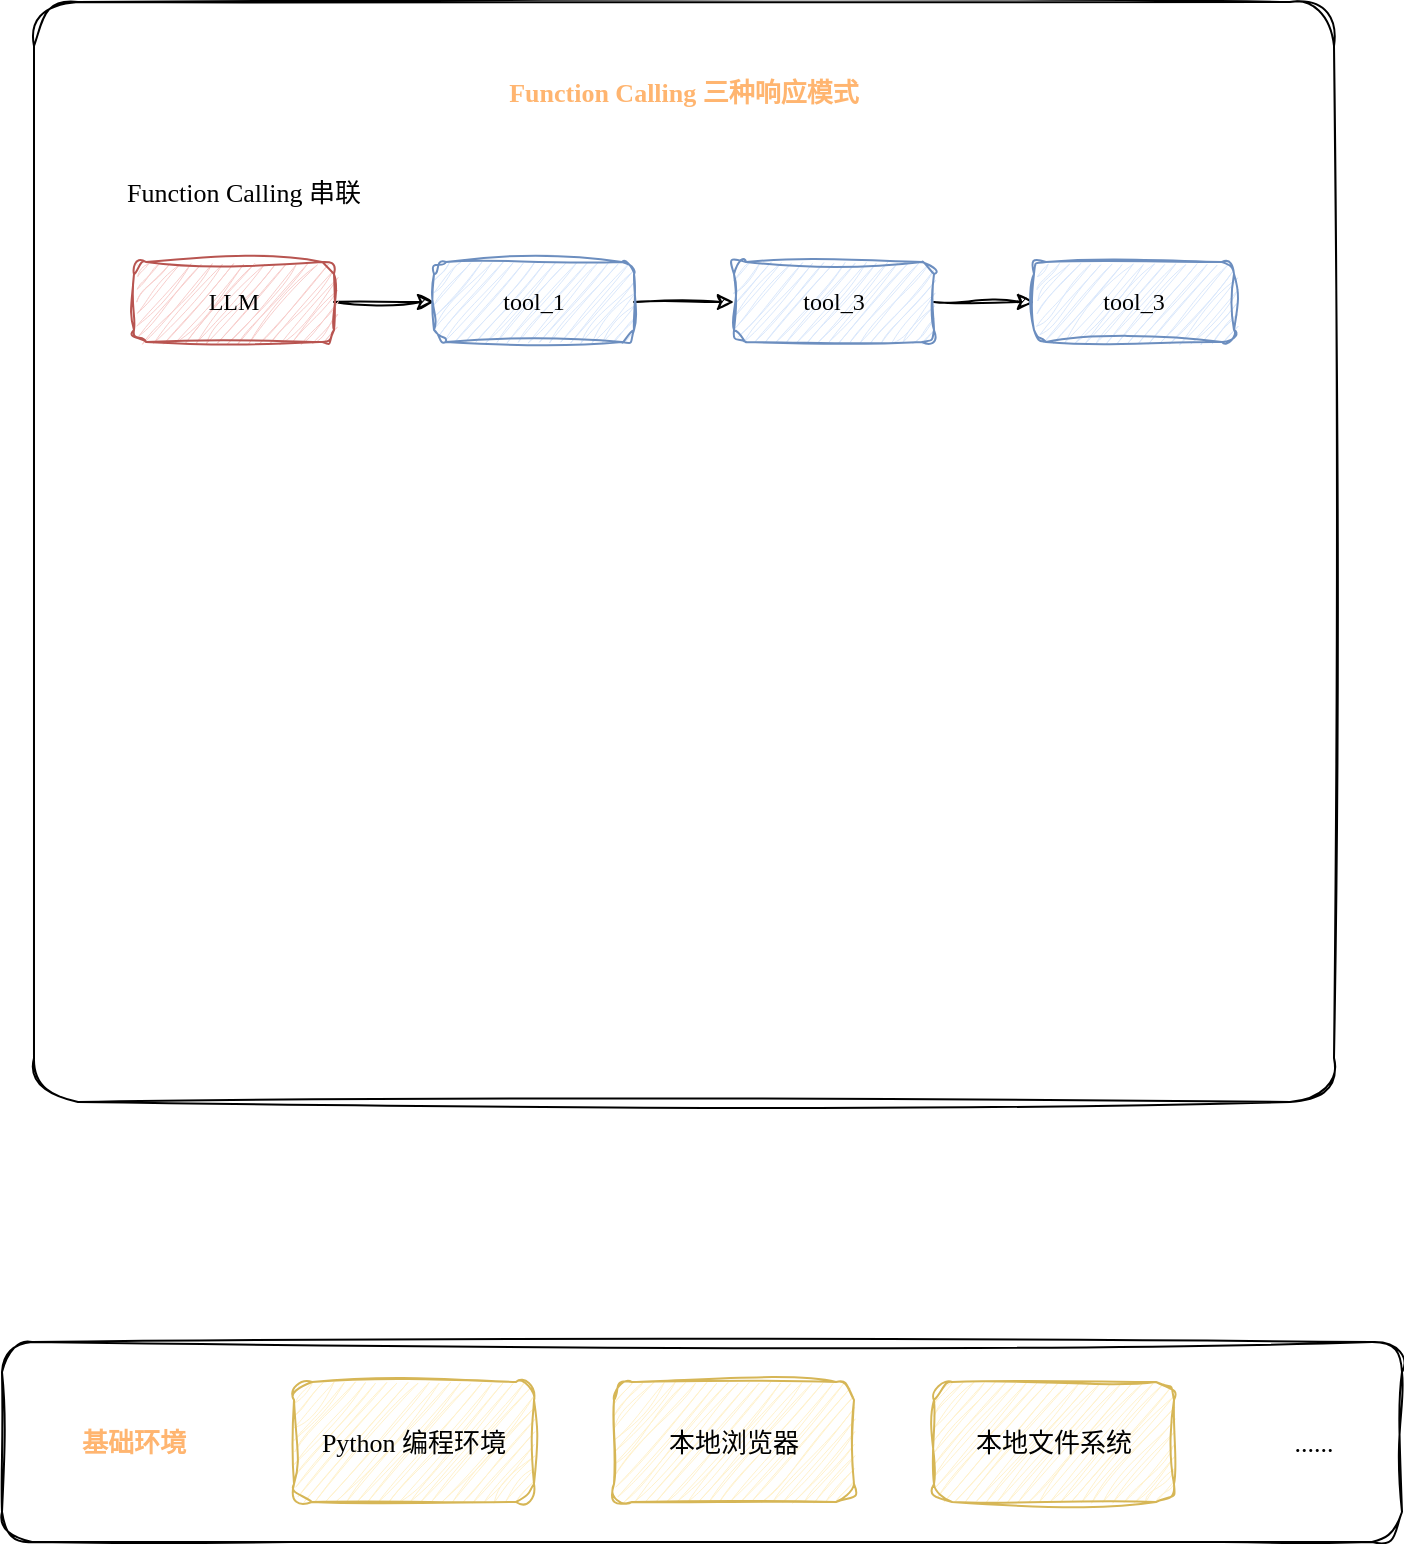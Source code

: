 <mxfile version="26.2.10">
  <diagram name="第 1 页" id="suB4warGQV20kbHiYEps">
    <mxGraphModel dx="1236" dy="771" grid="1" gridSize="10" guides="1" tooltips="1" connect="1" arrows="1" fold="1" page="1" pageScale="1" pageWidth="827" pageHeight="1169" math="0" shadow="0">
      <root>
        <mxCell id="0" />
        <mxCell id="1" parent="0" />
        <mxCell id="6bVg7uPTFIk4U3r5YO_5-1" value="" style="rounded=1;whiteSpace=wrap;html=1;sketch=1;curveFitting=1;jiggle=2;fontFamily=Comic Sans MS;fontSize=13;" vertex="1" parent="1">
          <mxGeometry x="64" y="760" width="700" height="100" as="geometry" />
        </mxCell>
        <mxCell id="6bVg7uPTFIk4U3r5YO_5-2" value="Python 编程环境" style="rounded=1;whiteSpace=wrap;html=1;sketch=1;curveFitting=1;jiggle=2;fillColor=#fff2cc;strokeColor=#d6b656;fontFamily=Comic Sans MS;fontSize=13;" vertex="1" parent="1">
          <mxGeometry x="210" y="780" width="120" height="60" as="geometry" />
        </mxCell>
        <mxCell id="6bVg7uPTFIk4U3r5YO_5-3" value="基础环境" style="text;html=1;align=center;verticalAlign=middle;whiteSpace=wrap;rounded=0;sketch=1;curveFitting=1;jiggle=2;fontFamily=Comic Sans MS;fontSize=13;fontColor=#FFB570;fontStyle=1" vertex="1" parent="1">
          <mxGeometry x="100" y="795" width="60" height="30" as="geometry" />
        </mxCell>
        <mxCell id="6bVg7uPTFIk4U3r5YO_5-4" value="本地浏览器" style="rounded=1;whiteSpace=wrap;html=1;sketch=1;curveFitting=1;jiggle=2;fillColor=#fff2cc;strokeColor=#d6b656;fontFamily=Comic Sans MS;fontSize=13;" vertex="1" parent="1">
          <mxGeometry x="370" y="780" width="120" height="60" as="geometry" />
        </mxCell>
        <mxCell id="6bVg7uPTFIk4U3r5YO_5-5" value="本地文件系统" style="rounded=1;whiteSpace=wrap;html=1;sketch=1;curveFitting=1;jiggle=2;fillColor=#fff2cc;strokeColor=#d6b656;fontFamily=Comic Sans MS;fontSize=13;" vertex="1" parent="1">
          <mxGeometry x="530" y="780" width="120" height="60" as="geometry" />
        </mxCell>
        <mxCell id="6bVg7uPTFIk4U3r5YO_5-6" value="......" style="text;html=1;align=center;verticalAlign=middle;whiteSpace=wrap;rounded=0;sketch=1;curveFitting=1;jiggle=2;fontFamily=Comic Sans MS;fontSize=13;" vertex="1" parent="1">
          <mxGeometry x="690" y="795" width="60" height="30" as="geometry" />
        </mxCell>
        <mxCell id="6bVg7uPTFIk4U3r5YO_5-7" value="" style="rounded=1;whiteSpace=wrap;html=1;arcSize=4;fontFamily=Comic Sans MS;sketch=1;curveFitting=1;jiggle=2;" vertex="1" parent="1">
          <mxGeometry x="80" y="90" width="650" height="550" as="geometry" />
        </mxCell>
        <mxCell id="6bVg7uPTFIk4U3r5YO_5-8" value="Function Calling 三种响应模式" style="text;html=1;align=center;verticalAlign=middle;whiteSpace=wrap;rounded=0;fontSize=13;fontFamily=Comic Sans MS;fontColor=#FFB570;fontStyle=1" vertex="1" parent="1">
          <mxGeometry x="300" y="120" width="210" height="30" as="geometry" />
        </mxCell>
        <mxCell id="6bVg7uPTFIk4U3r5YO_5-12" value="" style="edgeStyle=orthogonalEdgeStyle;rounded=0;orthogonalLoop=1;jettySize=auto;html=1;fontFamily=Comic Sans MS;sketch=1;curveFitting=1;jiggle=2;" edge="1" parent="1" source="6bVg7uPTFIk4U3r5YO_5-9" target="6bVg7uPTFIk4U3r5YO_5-10">
          <mxGeometry relative="1" as="geometry" />
        </mxCell>
        <mxCell id="6bVg7uPTFIk4U3r5YO_5-9" value="LLM" style="rounded=1;whiteSpace=wrap;html=1;fillColor=#f8cecc;strokeColor=#b85450;fontFamily=Comic Sans MS;sketch=1;curveFitting=1;jiggle=2;" vertex="1" parent="1">
          <mxGeometry x="130" y="220" width="100" height="40" as="geometry" />
        </mxCell>
        <mxCell id="6bVg7uPTFIk4U3r5YO_5-13" value="" style="edgeStyle=orthogonalEdgeStyle;rounded=0;orthogonalLoop=1;jettySize=auto;html=1;fontFamily=Comic Sans MS;sketch=1;curveFitting=1;jiggle=2;" edge="1" parent="1" source="6bVg7uPTFIk4U3r5YO_5-10" target="6bVg7uPTFIk4U3r5YO_5-11">
          <mxGeometry relative="1" as="geometry" />
        </mxCell>
        <mxCell id="6bVg7uPTFIk4U3r5YO_5-10" value="tool_1" style="rounded=1;whiteSpace=wrap;html=1;fillColor=#dae8fc;strokeColor=#6c8ebf;fontFamily=Comic Sans MS;sketch=1;curveFitting=1;jiggle=2;" vertex="1" parent="1">
          <mxGeometry x="280" y="220" width="100" height="40" as="geometry" />
        </mxCell>
        <mxCell id="6bVg7uPTFIk4U3r5YO_5-15" value="" style="edgeStyle=orthogonalEdgeStyle;rounded=0;orthogonalLoop=1;jettySize=auto;html=1;fontFamily=Comic Sans MS;sketch=1;curveFitting=1;jiggle=2;" edge="1" parent="1" source="6bVg7uPTFIk4U3r5YO_5-11" target="6bVg7uPTFIk4U3r5YO_5-14">
          <mxGeometry relative="1" as="geometry" />
        </mxCell>
        <mxCell id="6bVg7uPTFIk4U3r5YO_5-11" value="tool_3" style="rounded=1;whiteSpace=wrap;html=1;fillColor=#dae8fc;strokeColor=#6c8ebf;fontFamily=Comic Sans MS;sketch=1;curveFitting=1;jiggle=2;" vertex="1" parent="1">
          <mxGeometry x="430" y="220" width="100" height="40" as="geometry" />
        </mxCell>
        <mxCell id="6bVg7uPTFIk4U3r5YO_5-14" value="tool_3" style="rounded=1;whiteSpace=wrap;html=1;fillColor=#dae8fc;strokeColor=#6c8ebf;fontFamily=Comic Sans MS;sketch=1;curveFitting=1;jiggle=2;" vertex="1" parent="1">
          <mxGeometry x="580" y="220" width="100" height="40" as="geometry" />
        </mxCell>
        <mxCell id="6bVg7uPTFIk4U3r5YO_5-16" value="Function Calling 串联" style="text;html=1;align=center;verticalAlign=middle;whiteSpace=wrap;rounded=0;fontSize=13;fontFamily=Comic Sans MS;" vertex="1" parent="1">
          <mxGeometry x="110" y="170" width="150" height="30" as="geometry" />
        </mxCell>
      </root>
    </mxGraphModel>
  </diagram>
</mxfile>
